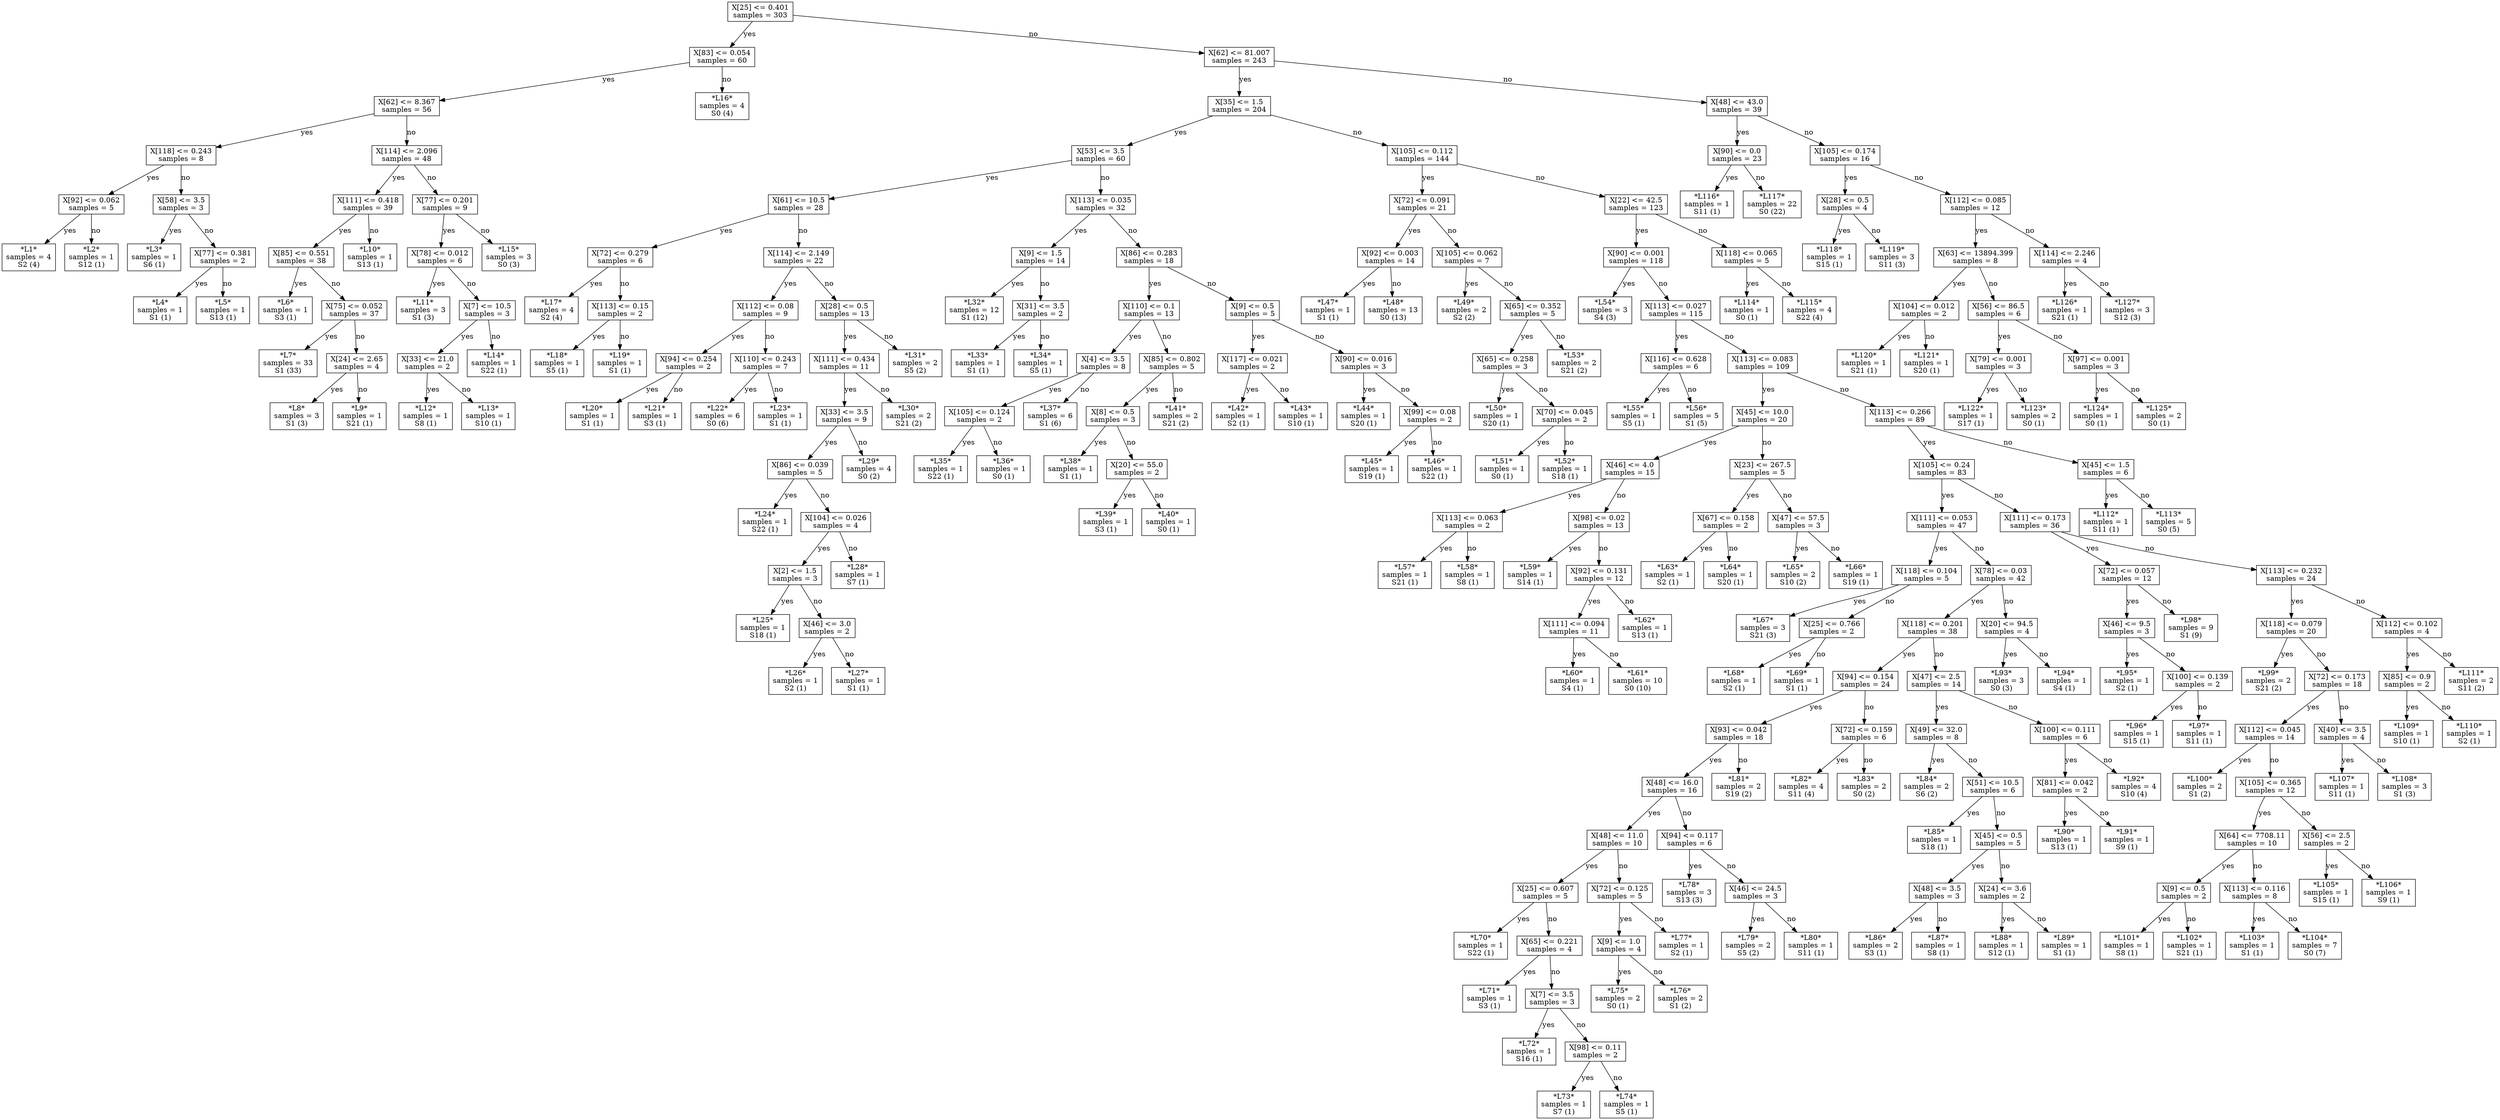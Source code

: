 digraph Tree {
node [shape=box] ;
0 [label="X[25] <= 0.401\nsamples = 303\n"] ;
1 [label="X[83] <= 0.054\nsamples = 60\n"] ;
0 -> 1 [label="yes"];
2 [label="X[62] <= 8.367\nsamples = 56\n"] ;
1 -> 2 [label="yes"];
3 [label="X[118] <= 0.243\nsamples = 8\n"] ;
2 -> 3 [label="yes"];
4 [label="X[92] <= 0.062\nsamples = 5\n"] ;
3 -> 4 [label="yes"];
5 [label="*L1*\nsamples = 4\nS2 (4)\n"] ;
4 -> 5 [label="yes"];
6 [label="*L2*\nsamples = 1\nS12 (1)\n"] ;
4 -> 6 [label="no"];
7 [label="X[58] <= 3.5\nsamples = 3\n"] ;
3 -> 7 [label="no"];
8 [label="*L3*\nsamples = 1\nS6 (1)\n"] ;
7 -> 8 [label="yes"];
9 [label="X[77] <= 0.381\nsamples = 2\n"] ;
7 -> 9 [label="no"];
10 [label="*L4*\nsamples = 1\nS1 (1)\n"] ;
9 -> 10 [label="yes"];
11 [label="*L5*\nsamples = 1\nS13 (1)\n"] ;
9 -> 11 [label="no"];
12 [label="X[114] <= 2.096\nsamples = 48\n"] ;
2 -> 12 [label="no"];
13 [label="X[111] <= 0.418\nsamples = 39\n"] ;
12 -> 13 [label="yes"];
14 [label="X[85] <= 0.551\nsamples = 38\n"] ;
13 -> 14 [label="yes"];
15 [label="*L6*\nsamples = 1\nS3 (1)\n"] ;
14 -> 15 [label="yes"];
16 [label="X[75] <= 0.052\nsamples = 37\n"] ;
14 -> 16 [label="no"];
17 [label="*L7*\nsamples = 33\nS1 (33)\n"] ;
16 -> 17 [label="yes"];
18 [label="X[24] <= 2.65\nsamples = 4\n"] ;
16 -> 18 [label="no"];
19 [label="*L8*\nsamples = 3\nS1 (3)\n"] ;
18 -> 19 [label="yes"];
20 [label="*L9*\nsamples = 1\nS21 (1)\n"] ;
18 -> 20 [label="no"];
21 [label="*L10*\nsamples = 1\nS13 (1)\n"] ;
13 -> 21 [label="no"];
22 [label="X[77] <= 0.201\nsamples = 9\n"] ;
12 -> 22 [label="no"];
23 [label="X[78] <= 0.012\nsamples = 6\n"] ;
22 -> 23 [label="yes"];
24 [label="*L11*\nsamples = 3\nS1 (3)\n"] ;
23 -> 24 [label="yes"];
25 [label="X[7] <= 10.5\nsamples = 3\n"] ;
23 -> 25 [label="no"];
26 [label="X[33] <= 21.0\nsamples = 2\n"] ;
25 -> 26 [label="yes"];
27 [label="*L12*\nsamples = 1\nS8 (1)\n"] ;
26 -> 27 [label="yes"];
28 [label="*L13*\nsamples = 1\nS10 (1)\n"] ;
26 -> 28 [label="no"];
29 [label="*L14*\nsamples = 1\nS22 (1)\n"] ;
25 -> 29 [label="no"];
30 [label="*L15*\nsamples = 3\nS0 (3)\n"] ;
22 -> 30 [label="no"];
31 [label="*L16*\nsamples = 4\nS0 (4)\n"] ;
1 -> 31 [label="no"];
32 [label="X[62] <= 81.007\nsamples = 243\n"] ;
0 -> 32 [label="no"];
33 [label="X[35] <= 1.5\nsamples = 204\n"] ;
32 -> 33 [label="yes"];
34 [label="X[53] <= 3.5\nsamples = 60\n"] ;
33 -> 34 [label="yes"];
35 [label="X[61] <= 10.5\nsamples = 28\n"] ;
34 -> 35 [label="yes"];
36 [label="X[72] <= 0.279\nsamples = 6\n"] ;
35 -> 36 [label="yes"];
37 [label="*L17*\nsamples = 4\nS2 (4)\n"] ;
36 -> 37 [label="yes"];
38 [label="X[113] <= 0.15\nsamples = 2\n"] ;
36 -> 38 [label="no"];
39 [label="*L18*\nsamples = 1\nS5 (1)\n"] ;
38 -> 39 [label="yes"];
40 [label="*L19*\nsamples = 1\nS1 (1)\n"] ;
38 -> 40 [label="no"];
41 [label="X[114] <= 2.149\nsamples = 22\n"] ;
35 -> 41 [label="no"];
42 [label="X[112] <= 0.08\nsamples = 9\n"] ;
41 -> 42 [label="yes"];
43 [label="X[94] <= 0.254\nsamples = 2\n"] ;
42 -> 43 [label="yes"];
44 [label="*L20*\nsamples = 1\nS1 (1)\n"] ;
43 -> 44 [label="yes"];
45 [label="*L21*\nsamples = 1\nS3 (1)\n"] ;
43 -> 45 [label="no"];
46 [label="X[110] <= 0.243\nsamples = 7\n"] ;
42 -> 46 [label="no"];
47 [label="*L22*\nsamples = 6\nS0 (6)\n"] ;
46 -> 47 [label="yes"];
48 [label="*L23*\nsamples = 1\nS1 (1)\n"] ;
46 -> 48 [label="no"];
49 [label="X[28] <= 0.5\nsamples = 13\n"] ;
41 -> 49 [label="no"];
50 [label="X[111] <= 0.434\nsamples = 11\n"] ;
49 -> 50 [label="yes"];
51 [label="X[33] <= 3.5\nsamples = 9\n"] ;
50 -> 51 [label="yes"];
52 [label="X[86] <= 0.039\nsamples = 5\n"] ;
51 -> 52 [label="yes"];
53 [label="*L24*\nsamples = 1\nS22 (1)\n"] ;
52 -> 53 [label="yes"];
54 [label="X[104] <= 0.026\nsamples = 4\n"] ;
52 -> 54 [label="no"];
55 [label="X[2] <= 1.5\nsamples = 3\n"] ;
54 -> 55 [label="yes"];
56 [label="*L25*\nsamples = 1\nS18 (1)\n"] ;
55 -> 56 [label="yes"];
57 [label="X[46] <= 3.0\nsamples = 2\n"] ;
55 -> 57 [label="no"];
58 [label="*L26*\nsamples = 1\nS2 (1)\n"] ;
57 -> 58 [label="yes"];
59 [label="*L27*\nsamples = 1\nS1 (1)\n"] ;
57 -> 59 [label="no"];
60 [label="*L28*\nsamples = 1\nS7 (1)\n"] ;
54 -> 60 [label="no"];
61 [label="*L29*\nsamples = 4\nS0 (2)\n"] ;
51 -> 61 [label="no"];
62 [label="*L30*\nsamples = 2\nS21 (2)\n"] ;
50 -> 62 [label="no"];
63 [label="*L31*\nsamples = 2\nS5 (2)\n"] ;
49 -> 63 [label="no"];
64 [label="X[113] <= 0.035\nsamples = 32\n"] ;
34 -> 64 [label="no"];
65 [label="X[9] <= 1.5\nsamples = 14\n"] ;
64 -> 65 [label="yes"];
66 [label="*L32*\nsamples = 12\nS1 (12)\n"] ;
65 -> 66 [label="yes"];
67 [label="X[31] <= 3.5\nsamples = 2\n"] ;
65 -> 67 [label="no"];
68 [label="*L33*\nsamples = 1\nS1 (1)\n"] ;
67 -> 68 [label="yes"];
69 [label="*L34*\nsamples = 1\nS5 (1)\n"] ;
67 -> 69 [label="no"];
70 [label="X[86] <= 0.283\nsamples = 18\n"] ;
64 -> 70 [label="no"];
71 [label="X[110] <= 0.1\nsamples = 13\n"] ;
70 -> 71 [label="yes"];
72 [label="X[4] <= 3.5\nsamples = 8\n"] ;
71 -> 72 [label="yes"];
73 [label="X[105] <= 0.124\nsamples = 2\n"] ;
72 -> 73 [label="yes"];
74 [label="*L35*\nsamples = 1\nS22 (1)\n"] ;
73 -> 74 [label="yes"];
75 [label="*L36*\nsamples = 1\nS0 (1)\n"] ;
73 -> 75 [label="no"];
76 [label="*L37*\nsamples = 6\nS1 (6)\n"] ;
72 -> 76 [label="no"];
77 [label="X[85] <= 0.802\nsamples = 5\n"] ;
71 -> 77 [label="no"];
78 [label="X[8] <= 0.5\nsamples = 3\n"] ;
77 -> 78 [label="yes"];
79 [label="*L38*\nsamples = 1\nS1 (1)\n"] ;
78 -> 79 [label="yes"];
80 [label="X[20] <= 55.0\nsamples = 2\n"] ;
78 -> 80 [label="no"];
81 [label="*L39*\nsamples = 1\nS3 (1)\n"] ;
80 -> 81 [label="yes"];
82 [label="*L40*\nsamples = 1\nS0 (1)\n"] ;
80 -> 82 [label="no"];
83 [label="*L41*\nsamples = 2\nS21 (2)\n"] ;
77 -> 83 [label="no"];
84 [label="X[9] <= 0.5\nsamples = 5\n"] ;
70 -> 84 [label="no"];
85 [label="X[117] <= 0.021\nsamples = 2\n"] ;
84 -> 85 [label="yes"];
86 [label="*L42*\nsamples = 1\nS2 (1)\n"] ;
85 -> 86 [label="yes"];
87 [label="*L43*\nsamples = 1\nS10 (1)\n"] ;
85 -> 87 [label="no"];
88 [label="X[90] <= 0.016\nsamples = 3\n"] ;
84 -> 88 [label="no"];
89 [label="*L44*\nsamples = 1\nS20 (1)\n"] ;
88 -> 89 [label="yes"];
90 [label="X[99] <= 0.08\nsamples = 2\n"] ;
88 -> 90 [label="no"];
91 [label="*L45*\nsamples = 1\nS19 (1)\n"] ;
90 -> 91 [label="yes"];
92 [label="*L46*\nsamples = 1\nS22 (1)\n"] ;
90 -> 92 [label="no"];
93 [label="X[105] <= 0.112\nsamples = 144\n"] ;
33 -> 93 [label="no"];
94 [label="X[72] <= 0.091\nsamples = 21\n"] ;
93 -> 94 [label="yes"];
95 [label="X[92] <= 0.003\nsamples = 14\n"] ;
94 -> 95 [label="yes"];
96 [label="*L47*\nsamples = 1\nS1 (1)\n"] ;
95 -> 96 [label="yes"];
97 [label="*L48*\nsamples = 13\nS0 (13)\n"] ;
95 -> 97 [label="no"];
98 [label="X[105] <= 0.062\nsamples = 7\n"] ;
94 -> 98 [label="no"];
99 [label="*L49*\nsamples = 2\nS2 (2)\n"] ;
98 -> 99 [label="yes"];
100 [label="X[65] <= 0.352\nsamples = 5\n"] ;
98 -> 100 [label="no"];
101 [label="X[65] <= 0.258\nsamples = 3\n"] ;
100 -> 101 [label="yes"];
102 [label="*L50*\nsamples = 1\nS20 (1)\n"] ;
101 -> 102 [label="yes"];
103 [label="X[70] <= 0.045\nsamples = 2\n"] ;
101 -> 103 [label="no"];
104 [label="*L51*\nsamples = 1\nS0 (1)\n"] ;
103 -> 104 [label="yes"];
105 [label="*L52*\nsamples = 1\nS18 (1)\n"] ;
103 -> 105 [label="no"];
106 [label="*L53*\nsamples = 2\nS21 (2)\n"] ;
100 -> 106 [label="no"];
107 [label="X[22] <= 42.5\nsamples = 123\n"] ;
93 -> 107 [label="no"];
108 [label="X[90] <= 0.001\nsamples = 118\n"] ;
107 -> 108 [label="yes"];
109 [label="*L54*\nsamples = 3\nS4 (3)\n"] ;
108 -> 109 [label="yes"];
110 [label="X[113] <= 0.027\nsamples = 115\n"] ;
108 -> 110 [label="no"];
111 [label="X[116] <= 0.628\nsamples = 6\n"] ;
110 -> 111 [label="yes"];
112 [label="*L55*\nsamples = 1\nS5 (1)\n"] ;
111 -> 112 [label="yes"];
113 [label="*L56*\nsamples = 5\nS1 (5)\n"] ;
111 -> 113 [label="no"];
114 [label="X[113] <= 0.083\nsamples = 109\n"] ;
110 -> 114 [label="no"];
115 [label="X[45] <= 10.0\nsamples = 20\n"] ;
114 -> 115 [label="yes"];
116 [label="X[46] <= 4.0\nsamples = 15\n"] ;
115 -> 116 [label="yes"];
117 [label="X[113] <= 0.063\nsamples = 2\n"] ;
116 -> 117 [label="yes"];
118 [label="*L57*\nsamples = 1\nS21 (1)\n"] ;
117 -> 118 [label="yes"];
119 [label="*L58*\nsamples = 1\nS8 (1)\n"] ;
117 -> 119 [label="no"];
120 [label="X[98] <= 0.02\nsamples = 13\n"] ;
116 -> 120 [label="no"];
121 [label="*L59*\nsamples = 1\nS14 (1)\n"] ;
120 -> 121 [label="yes"];
122 [label="X[92] <= 0.131\nsamples = 12\n"] ;
120 -> 122 [label="no"];
123 [label="X[111] <= 0.094\nsamples = 11\n"] ;
122 -> 123 [label="yes"];
124 [label="*L60*\nsamples = 1\nS4 (1)\n"] ;
123 -> 124 [label="yes"];
125 [label="*L61*\nsamples = 10\nS0 (10)\n"] ;
123 -> 125 [label="no"];
126 [label="*L62*\nsamples = 1\nS13 (1)\n"] ;
122 -> 126 [label="no"];
127 [label="X[23] <= 267.5\nsamples = 5\n"] ;
115 -> 127 [label="no"];
128 [label="X[67] <= 0.158\nsamples = 2\n"] ;
127 -> 128 [label="yes"];
129 [label="*L63*\nsamples = 1\nS2 (1)\n"] ;
128 -> 129 [label="yes"];
130 [label="*L64*\nsamples = 1\nS20 (1)\n"] ;
128 -> 130 [label="no"];
131 [label="X[47] <= 57.5\nsamples = 3\n"] ;
127 -> 131 [label="no"];
132 [label="*L65*\nsamples = 2\nS10 (2)\n"] ;
131 -> 132 [label="yes"];
133 [label="*L66*\nsamples = 1\nS19 (1)\n"] ;
131 -> 133 [label="no"];
134 [label="X[113] <= 0.266\nsamples = 89\n"] ;
114 -> 134 [label="no"];
135 [label="X[105] <= 0.24\nsamples = 83\n"] ;
134 -> 135 [label="yes"];
136 [label="X[111] <= 0.053\nsamples = 47\n"] ;
135 -> 136 [label="yes"];
137 [label="X[118] <= 0.104\nsamples = 5\n"] ;
136 -> 137 [label="yes"];
138 [label="*L67*\nsamples = 3\nS21 (3)\n"] ;
137 -> 138 [label="yes"];
139 [label="X[25] <= 0.766\nsamples = 2\n"] ;
137 -> 139 [label="no"];
140 [label="*L68*\nsamples = 1\nS2 (1)\n"] ;
139 -> 140 [label="yes"];
141 [label="*L69*\nsamples = 1\nS1 (1)\n"] ;
139 -> 141 [label="no"];
142 [label="X[78] <= 0.03\nsamples = 42\n"] ;
136 -> 142 [label="no"];
143 [label="X[118] <= 0.201\nsamples = 38\n"] ;
142 -> 143 [label="yes"];
144 [label="X[94] <= 0.154\nsamples = 24\n"] ;
143 -> 144 [label="yes"];
145 [label="X[93] <= 0.042\nsamples = 18\n"] ;
144 -> 145 [label="yes"];
146 [label="X[48] <= 16.0\nsamples = 16\n"] ;
145 -> 146 [label="yes"];
147 [label="X[48] <= 11.0\nsamples = 10\n"] ;
146 -> 147 [label="yes"];
148 [label="X[25] <= 0.607\nsamples = 5\n"] ;
147 -> 148 [label="yes"];
149 [label="*L70*\nsamples = 1\nS22 (1)\n"] ;
148 -> 149 [label="yes"];
150 [label="X[65] <= 0.221\nsamples = 4\n"] ;
148 -> 150 [label="no"];
151 [label="*L71*\nsamples = 1\nS3 (1)\n"] ;
150 -> 151 [label="yes"];
152 [label="X[7] <= 3.5\nsamples = 3\n"] ;
150 -> 152 [label="no"];
153 [label="*L72*\nsamples = 1\nS16 (1)\n"] ;
152 -> 153 [label="yes"];
154 [label="X[98] <= 0.11\nsamples = 2\n"] ;
152 -> 154 [label="no"];
155 [label="*L73*\nsamples = 1\nS7 (1)\n"] ;
154 -> 155 [label="yes"];
156 [label="*L74*\nsamples = 1\nS5 (1)\n"] ;
154 -> 156 [label="no"];
157 [label="X[72] <= 0.125\nsamples = 5\n"] ;
147 -> 157 [label="no"];
158 [label="X[9] <= 1.0\nsamples = 4\n"] ;
157 -> 158 [label="yes"];
159 [label="*L75*\nsamples = 2\nS0 (1)\n"] ;
158 -> 159 [label="yes"];
160 [label="*L76*\nsamples = 2\nS1 (2)\n"] ;
158 -> 160 [label="no"];
161 [label="*L77*\nsamples = 1\nS2 (1)\n"] ;
157 -> 161 [label="no"];
162 [label="X[94] <= 0.117\nsamples = 6\n"] ;
146 -> 162 [label="no"];
163 [label="*L78*\nsamples = 3\nS13 (3)\n"] ;
162 -> 163 [label="yes"];
164 [label="X[46] <= 24.5\nsamples = 3\n"] ;
162 -> 164 [label="no"];
165 [label="*L79*\nsamples = 2\nS5 (2)\n"] ;
164 -> 165 [label="yes"];
166 [label="*L80*\nsamples = 1\nS11 (1)\n"] ;
164 -> 166 [label="no"];
167 [label="*L81*\nsamples = 2\nS19 (2)\n"] ;
145 -> 167 [label="no"];
168 [label="X[72] <= 0.159\nsamples = 6\n"] ;
144 -> 168 [label="no"];
169 [label="*L82*\nsamples = 4\nS11 (4)\n"] ;
168 -> 169 [label="yes"];
170 [label="*L83*\nsamples = 2\nS0 (2)\n"] ;
168 -> 170 [label="no"];
171 [label="X[47] <= 2.5\nsamples = 14\n"] ;
143 -> 171 [label="no"];
172 [label="X[49] <= 32.0\nsamples = 8\n"] ;
171 -> 172 [label="yes"];
173 [label="*L84*\nsamples = 2\nS6 (2)\n"] ;
172 -> 173 [label="yes"];
174 [label="X[51] <= 10.5\nsamples = 6\n"] ;
172 -> 174 [label="no"];
175 [label="*L85*\nsamples = 1\nS18 (1)\n"] ;
174 -> 175 [label="yes"];
176 [label="X[45] <= 0.5\nsamples = 5\n"] ;
174 -> 176 [label="no"];
177 [label="X[48] <= 3.5\nsamples = 3\n"] ;
176 -> 177 [label="yes"];
178 [label="*L86*\nsamples = 2\nS3 (1)\n"] ;
177 -> 178 [label="yes"];
179 [label="*L87*\nsamples = 1\nS8 (1)\n"] ;
177 -> 179 [label="no"];
180 [label="X[24] <= 3.6\nsamples = 2\n"] ;
176 -> 180 [label="no"];
181 [label="*L88*\nsamples = 1\nS12 (1)\n"] ;
180 -> 181 [label="yes"];
182 [label="*L89*\nsamples = 1\nS1 (1)\n"] ;
180 -> 182 [label="no"];
183 [label="X[100] <= 0.111\nsamples = 6\n"] ;
171 -> 183 [label="no"];
184 [label="X[81] <= 0.042\nsamples = 2\n"] ;
183 -> 184 [label="yes"];
185 [label="*L90*\nsamples = 1\nS13 (1)\n"] ;
184 -> 185 [label="yes"];
186 [label="*L91*\nsamples = 1\nS9 (1)\n"] ;
184 -> 186 [label="no"];
187 [label="*L92*\nsamples = 4\nS10 (4)\n"] ;
183 -> 187 [label="no"];
188 [label="X[20] <= 94.5\nsamples = 4\n"] ;
142 -> 188 [label="no"];
189 [label="*L93*\nsamples = 3\nS0 (3)\n"] ;
188 -> 189 [label="yes"];
190 [label="*L94*\nsamples = 1\nS4 (1)\n"] ;
188 -> 190 [label="no"];
191 [label="X[111] <= 0.173\nsamples = 36\n"] ;
135 -> 191 [label="no"];
192 [label="X[72] <= 0.057\nsamples = 12\n"] ;
191 -> 192 [label="yes"];
193 [label="X[46] <= 9.5\nsamples = 3\n"] ;
192 -> 193 [label="yes"];
194 [label="*L95*\nsamples = 1\nS2 (1)\n"] ;
193 -> 194 [label="yes"];
195 [label="X[100] <= 0.139\nsamples = 2\n"] ;
193 -> 195 [label="no"];
196 [label="*L96*\nsamples = 1\nS15 (1)\n"] ;
195 -> 196 [label="yes"];
197 [label="*L97*\nsamples = 1\nS11 (1)\n"] ;
195 -> 197 [label="no"];
198 [label="*L98*\nsamples = 9\nS1 (9)\n"] ;
192 -> 198 [label="no"];
199 [label="X[113] <= 0.232\nsamples = 24\n"] ;
191 -> 199 [label="no"];
200 [label="X[118] <= 0.079\nsamples = 20\n"] ;
199 -> 200 [label="yes"];
201 [label="*L99*\nsamples = 2\nS21 (2)\n"] ;
200 -> 201 [label="yes"];
202 [label="X[72] <= 0.173\nsamples = 18\n"] ;
200 -> 202 [label="no"];
203 [label="X[112] <= 0.045\nsamples = 14\n"] ;
202 -> 203 [label="yes"];
204 [label="*L100*\nsamples = 2\nS1 (2)\n"] ;
203 -> 204 [label="yes"];
205 [label="X[105] <= 0.365\nsamples = 12\n"] ;
203 -> 205 [label="no"];
206 [label="X[64] <= 7708.11\nsamples = 10\n"] ;
205 -> 206 [label="yes"];
207 [label="X[9] <= 0.5\nsamples = 2\n"] ;
206 -> 207 [label="yes"];
208 [label="*L101*\nsamples = 1\nS8 (1)\n"] ;
207 -> 208 [label="yes"];
209 [label="*L102*\nsamples = 1\nS21 (1)\n"] ;
207 -> 209 [label="no"];
210 [label="X[113] <= 0.116\nsamples = 8\n"] ;
206 -> 210 [label="no"];
211 [label="*L103*\nsamples = 1\nS1 (1)\n"] ;
210 -> 211 [label="yes"];
212 [label="*L104*\nsamples = 7\nS0 (7)\n"] ;
210 -> 212 [label="no"];
213 [label="X[56] <= 2.5\nsamples = 2\n"] ;
205 -> 213 [label="no"];
214 [label="*L105*\nsamples = 1\nS15 (1)\n"] ;
213 -> 214 [label="yes"];
215 [label="*L106*\nsamples = 1\nS9 (1)\n"] ;
213 -> 215 [label="no"];
216 [label="X[40] <= 3.5\nsamples = 4\n"] ;
202 -> 216 [label="no"];
217 [label="*L107*\nsamples = 1\nS11 (1)\n"] ;
216 -> 217 [label="yes"];
218 [label="*L108*\nsamples = 3\nS1 (3)\n"] ;
216 -> 218 [label="no"];
219 [label="X[112] <= 0.102\nsamples = 4\n"] ;
199 -> 219 [label="no"];
220 [label="X[85] <= 0.9\nsamples = 2\n"] ;
219 -> 220 [label="yes"];
221 [label="*L109*\nsamples = 1\nS10 (1)\n"] ;
220 -> 221 [label="yes"];
222 [label="*L110*\nsamples = 1\nS2 (1)\n"] ;
220 -> 222 [label="no"];
223 [label="*L111*\nsamples = 2\nS11 (2)\n"] ;
219 -> 223 [label="no"];
224 [label="X[45] <= 1.5\nsamples = 6\n"] ;
134 -> 224 [label="no"];
225 [label="*L112*\nsamples = 1\nS11 (1)\n"] ;
224 -> 225 [label="yes"];
226 [label="*L113*\nsamples = 5\nS0 (5)\n"] ;
224 -> 226 [label="no"];
227 [label="X[118] <= 0.065\nsamples = 5\n"] ;
107 -> 227 [label="no"];
228 [label="*L114*\nsamples = 1\nS0 (1)\n"] ;
227 -> 228 [label="yes"];
229 [label="*L115*\nsamples = 4\nS22 (4)\n"] ;
227 -> 229 [label="no"];
230 [label="X[48] <= 43.0\nsamples = 39\n"] ;
32 -> 230 [label="no"];
231 [label="X[90] <= 0.0\nsamples = 23\n"] ;
230 -> 231 [label="yes"];
232 [label="*L116*\nsamples = 1\nS11 (1)\n"] ;
231 -> 232 [label="yes"];
233 [label="*L117*\nsamples = 22\nS0 (22)\n"] ;
231 -> 233 [label="no"];
234 [label="X[105] <= 0.174\nsamples = 16\n"] ;
230 -> 234 [label="no"];
235 [label="X[28] <= 0.5\nsamples = 4\n"] ;
234 -> 235 [label="yes"];
236 [label="*L118*\nsamples = 1\nS15 (1)\n"] ;
235 -> 236 [label="yes"];
237 [label="*L119*\nsamples = 3\nS11 (3)\n"] ;
235 -> 237 [label="no"];
238 [label="X[112] <= 0.085\nsamples = 12\n"] ;
234 -> 238 [label="no"];
239 [label="X[63] <= 13894.399\nsamples = 8\n"] ;
238 -> 239 [label="yes"];
240 [label="X[104] <= 0.012\nsamples = 2\n"] ;
239 -> 240 [label="yes"];
241 [label="*L120*\nsamples = 1\nS21 (1)\n"] ;
240 -> 241 [label="yes"];
242 [label="*L121*\nsamples = 1\nS20 (1)\n"] ;
240 -> 242 [label="no"];
243 [label="X[56] <= 86.5\nsamples = 6\n"] ;
239 -> 243 [label="no"];
244 [label="X[79] <= 0.001\nsamples = 3\n"] ;
243 -> 244 [label="yes"];
245 [label="*L122*\nsamples = 1\nS17 (1)\n"] ;
244 -> 245 [label="yes"];
246 [label="*L123*\nsamples = 2\nS0 (1)\n"] ;
244 -> 246 [label="no"];
247 [label="X[97] <= 0.001\nsamples = 3\n"] ;
243 -> 247 [label="no"];
248 [label="*L124*\nsamples = 1\nS0 (1)\n"] ;
247 -> 248 [label="yes"];
249 [label="*L125*\nsamples = 2\nS0 (1)\n"] ;
247 -> 249 [label="no"];
250 [label="X[114] <= 2.246\nsamples = 4\n"] ;
238 -> 250 [label="no"];
251 [label="*L126*\nsamples = 1\nS21 (1)\n"] ;
250 -> 251 [label="yes"];
252 [label="*L127*\nsamples = 3\nS12 (3)\n"] ;
250 -> 252 [label="no"];
}
